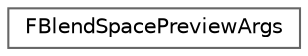 digraph "Graphical Class Hierarchy"
{
 // INTERACTIVE_SVG=YES
 // LATEX_PDF_SIZE
  bgcolor="transparent";
  edge [fontname=Helvetica,fontsize=10,labelfontname=Helvetica,labelfontsize=10];
  node [fontname=Helvetica,fontsize=10,shape=box,height=0.2,width=0.4];
  rankdir="LR";
  Node0 [id="Node000000",label="FBlendSpacePreviewArgs",height=0.2,width=0.4,color="grey40", fillcolor="white", style="filled",URL="$d6/d69/structFBlendSpacePreviewArgs.html",tooltip=" "];
}
